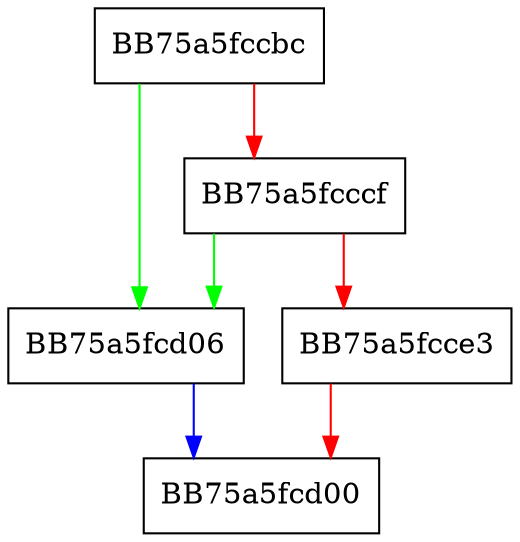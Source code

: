 digraph getSemaphoreObject {
  node [shape="box"];
  graph [splines=ortho];
  BB75a5fccbc -> BB75a5fcd06 [color="green"];
  BB75a5fccbc -> BB75a5fcccf [color="red"];
  BB75a5fcccf -> BB75a5fcd06 [color="green"];
  BB75a5fcccf -> BB75a5fcce3 [color="red"];
  BB75a5fcce3 -> BB75a5fcd00 [color="red"];
  BB75a5fcd06 -> BB75a5fcd00 [color="blue"];
}